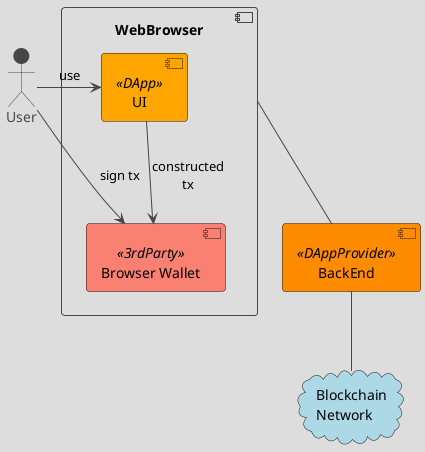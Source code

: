@startuml ComponentDiagram-RaffleDApp-HighLevel
!theme toy

skinparam component {
  BackgroundColor<<DApp>> Orange
  BackgroundColor<<DAppProvider>> DarkOrange
  BackgroundColor<<3rdParty>> Salmon
}
skinparam cloud {
  BackgroundColor LightBlue
}
Actor User

component WebBrowser {
  component BrowserWallet as "Browser Wallet" <<3rdParty>>
  component UI <<DApp>>

  UI -down-> BrowserWallet : "constructed\ntx"
}

component BackEnd <<DAppProvider>>


cloud BlockchainNetwork as "Blockchain\nNetwork"

User -> UI : use
User -> BrowserWallet : sign tx

WebBrowser -- BackEnd
BackEnd -down- BlockchainNetwork

@enduml
